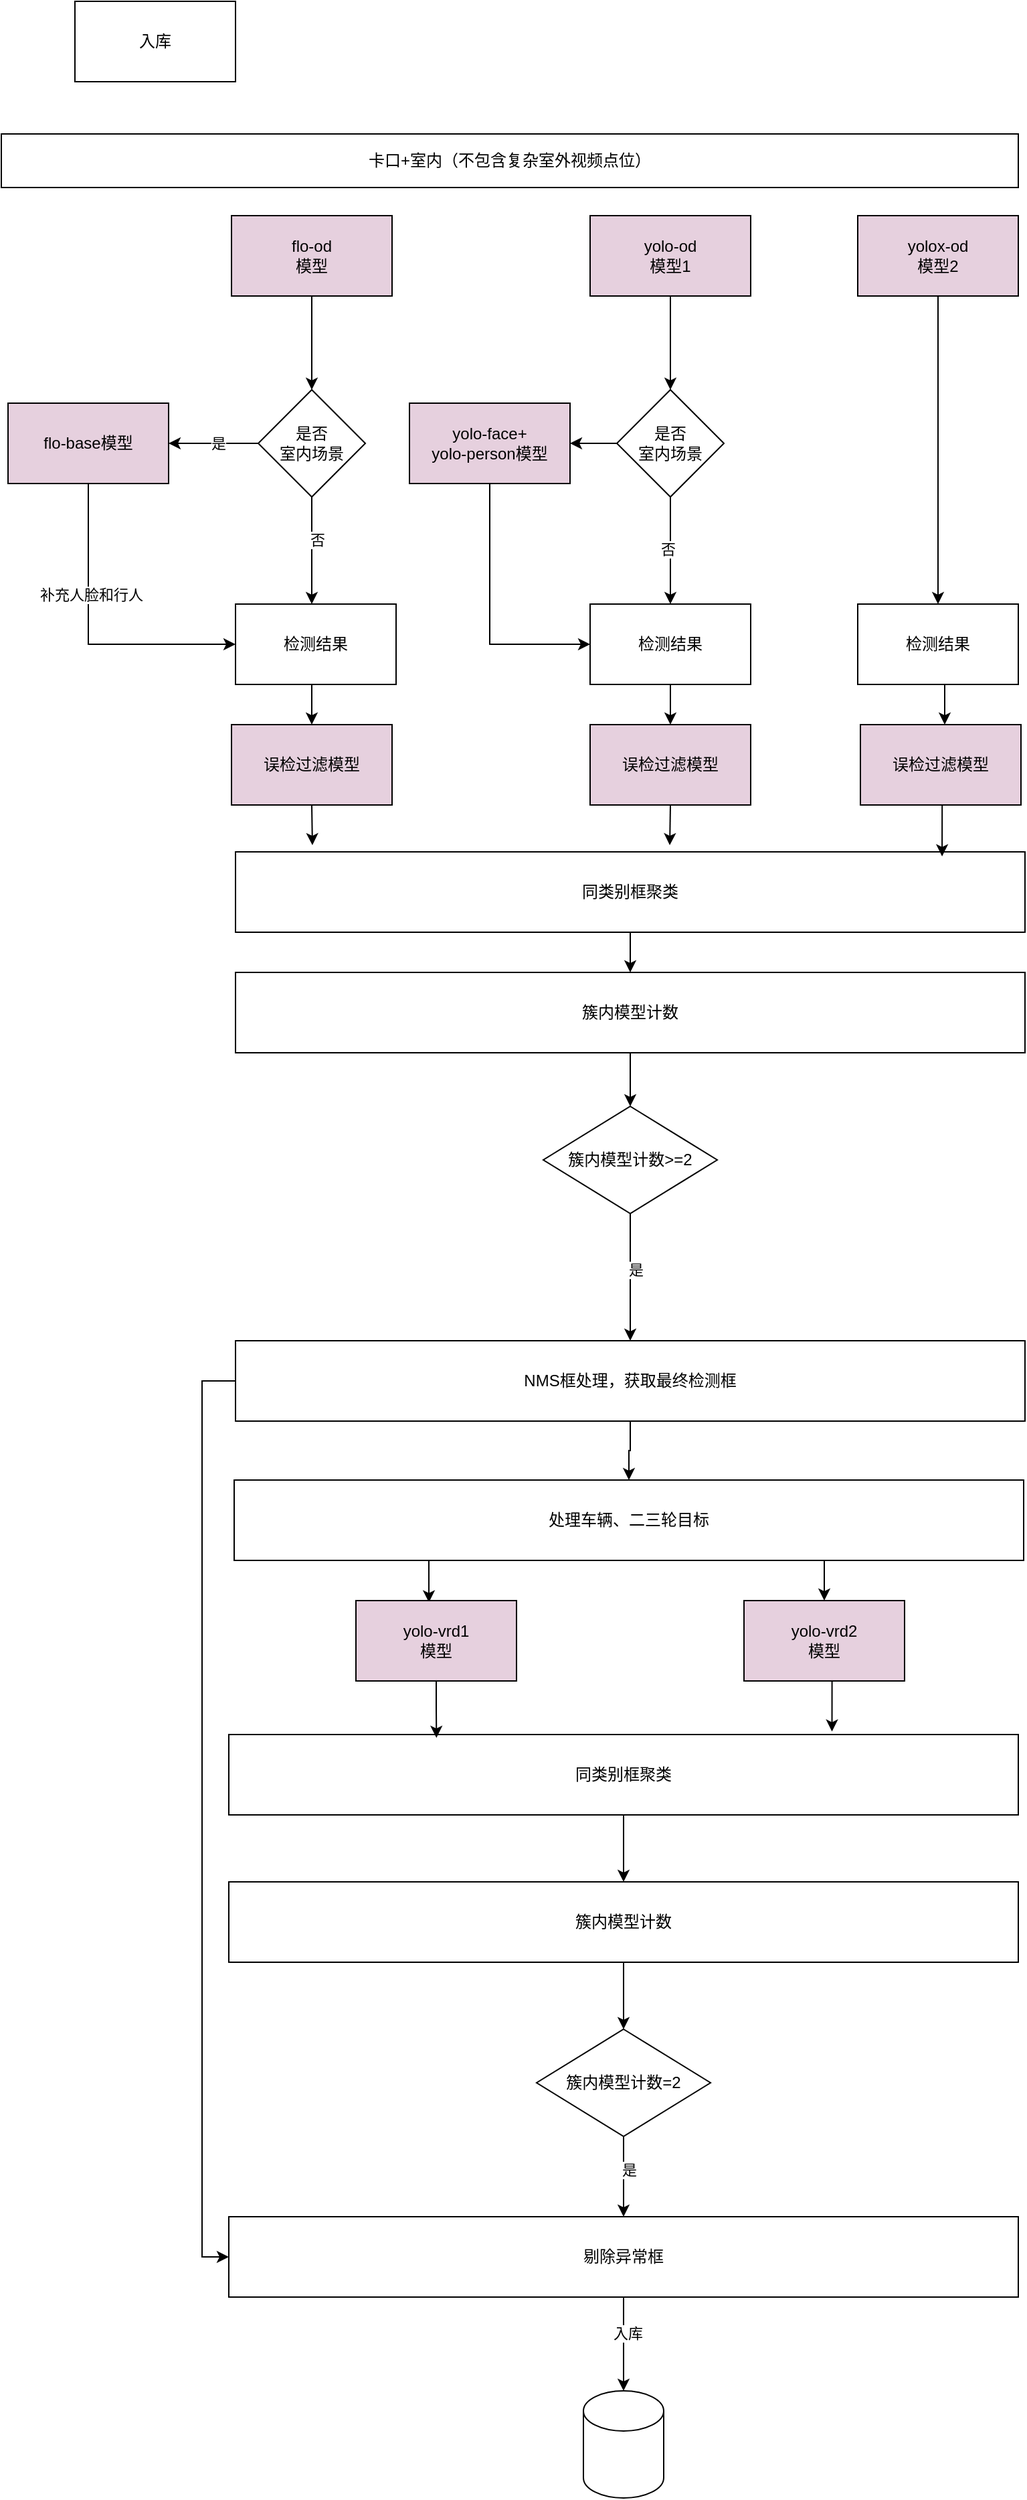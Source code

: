 <mxfile version="27.0.1">
  <diagram name="第 1 页" id="9opfUl3JKIg5s-sDdWxu">
    <mxGraphModel dx="1959" dy="914" grid="1" gridSize="10" guides="1" tooltips="1" connect="1" arrows="1" fold="1" page="1" pageScale="1" pageWidth="827" pageHeight="1169" math="0" shadow="0">
      <root>
        <mxCell id="0" />
        <mxCell id="1" parent="0" />
        <mxCell id="dXUoR89ki3mzmKilDUe6-32" value="入库" style="rounded=0;whiteSpace=wrap;html=1;" parent="1" vertex="1">
          <mxGeometry x="120" y="1030" width="120" height="60" as="geometry" />
        </mxCell>
        <mxCell id="B18N643OG5OTiS8_dy-o-23" value="" style="edgeStyle=orthogonalEdgeStyle;rounded=0;orthogonalLoop=1;jettySize=auto;html=1;" edge="1" parent="1" source="B18N643OG5OTiS8_dy-o-19">
          <mxGeometry relative="1" as="geometry">
            <mxPoint x="297" y="1320" as="targetPoint" />
          </mxGeometry>
        </mxCell>
        <mxCell id="B18N643OG5OTiS8_dy-o-19" value="flo-od&lt;div&gt;模型&lt;/div&gt;" style="rounded=0;whiteSpace=wrap;html=1;fillColor=#E6D0DE;" vertex="1" parent="1">
          <mxGeometry x="237" y="1190" width="120" height="60" as="geometry" />
        </mxCell>
        <mxCell id="B18N643OG5OTiS8_dy-o-39" value="" style="edgeStyle=orthogonalEdgeStyle;rounded=0;orthogonalLoop=1;jettySize=auto;html=1;" edge="1" parent="1" source="B18N643OG5OTiS8_dy-o-20" target="B18N643OG5OTiS8_dy-o-38">
          <mxGeometry relative="1" as="geometry" />
        </mxCell>
        <mxCell id="B18N643OG5OTiS8_dy-o-20" value="yolo-od&lt;div&gt;模型1&lt;/div&gt;" style="rounded=0;whiteSpace=wrap;html=1;fillColor=#E6D0DE;" vertex="1" parent="1">
          <mxGeometry x="505" y="1190" width="120" height="60" as="geometry" />
        </mxCell>
        <mxCell id="B18N643OG5OTiS8_dy-o-48" style="edgeStyle=orthogonalEdgeStyle;rounded=0;orthogonalLoop=1;jettySize=auto;html=1;exitX=0.5;exitY=1;exitDx=0;exitDy=0;entryX=0.5;entryY=0;entryDx=0;entryDy=0;" edge="1" parent="1" source="B18N643OG5OTiS8_dy-o-21" target="B18N643OG5OTiS8_dy-o-47">
          <mxGeometry relative="1" as="geometry" />
        </mxCell>
        <mxCell id="B18N643OG5OTiS8_dy-o-21" value="yolox-od&lt;div&gt;模型2&lt;/div&gt;" style="rounded=0;whiteSpace=wrap;html=1;fillColor=#E6D0DE;" vertex="1" parent="1">
          <mxGeometry x="705" y="1190" width="120" height="60" as="geometry" />
        </mxCell>
        <mxCell id="B18N643OG5OTiS8_dy-o-26" value="" style="edgeStyle=orthogonalEdgeStyle;rounded=0;orthogonalLoop=1;jettySize=auto;html=1;" edge="1" parent="1" source="B18N643OG5OTiS8_dy-o-24" target="B18N643OG5OTiS8_dy-o-25">
          <mxGeometry relative="1" as="geometry" />
        </mxCell>
        <mxCell id="B18N643OG5OTiS8_dy-o-27" value="是" style="edgeLabel;html=1;align=center;verticalAlign=middle;resizable=0;points=[];" vertex="1" connectable="0" parent="B18N643OG5OTiS8_dy-o-26">
          <mxGeometry x="-0.101" relative="1" as="geometry">
            <mxPoint as="offset" />
          </mxGeometry>
        </mxCell>
        <mxCell id="B18N643OG5OTiS8_dy-o-28" style="edgeStyle=orthogonalEdgeStyle;rounded=0;orthogonalLoop=1;jettySize=auto;html=1;" edge="1" parent="1" source="B18N643OG5OTiS8_dy-o-24">
          <mxGeometry relative="1" as="geometry">
            <mxPoint x="297" y="1480" as="targetPoint" />
          </mxGeometry>
        </mxCell>
        <mxCell id="B18N643OG5OTiS8_dy-o-29" value="否" style="edgeLabel;html=1;align=center;verticalAlign=middle;resizable=0;points=[];" vertex="1" connectable="0" parent="B18N643OG5OTiS8_dy-o-28">
          <mxGeometry x="-0.208" y="4" relative="1" as="geometry">
            <mxPoint as="offset" />
          </mxGeometry>
        </mxCell>
        <mxCell id="B18N643OG5OTiS8_dy-o-24" value="是否&lt;div&gt;室内场景&lt;/div&gt;" style="rhombus;whiteSpace=wrap;html=1;" vertex="1" parent="1">
          <mxGeometry x="257" y="1320" width="80" height="80" as="geometry" />
        </mxCell>
        <mxCell id="B18N643OG5OTiS8_dy-o-35" style="edgeStyle=orthogonalEdgeStyle;rounded=0;orthogonalLoop=1;jettySize=auto;html=1;exitX=0.5;exitY=1;exitDx=0;exitDy=0;entryX=0;entryY=0.5;entryDx=0;entryDy=0;" edge="1" parent="1" source="B18N643OG5OTiS8_dy-o-25" target="B18N643OG5OTiS8_dy-o-30">
          <mxGeometry relative="1" as="geometry" />
        </mxCell>
        <mxCell id="B18N643OG5OTiS8_dy-o-36" value="补充人脸和行人" style="edgeLabel;html=1;align=center;verticalAlign=middle;resizable=0;points=[];" vertex="1" connectable="0" parent="B18N643OG5OTiS8_dy-o-35">
          <mxGeometry x="-0.278" y="2" relative="1" as="geometry">
            <mxPoint as="offset" />
          </mxGeometry>
        </mxCell>
        <mxCell id="B18N643OG5OTiS8_dy-o-25" value="flo-base模型" style="rounded=0;whiteSpace=wrap;html=1;fillColor=#E6D0DE;" vertex="1" parent="1">
          <mxGeometry x="70" y="1330" width="120" height="60" as="geometry" />
        </mxCell>
        <mxCell id="B18N643OG5OTiS8_dy-o-68" style="edgeStyle=orthogonalEdgeStyle;rounded=0;orthogonalLoop=1;jettySize=auto;html=1;exitX=0.5;exitY=1;exitDx=0;exitDy=0;entryX=0.5;entryY=0;entryDx=0;entryDy=0;" edge="1" parent="1" source="B18N643OG5OTiS8_dy-o-30" target="B18N643OG5OTiS8_dy-o-64">
          <mxGeometry relative="1" as="geometry" />
        </mxCell>
        <mxCell id="B18N643OG5OTiS8_dy-o-30" value="检测结果" style="rounded=0;whiteSpace=wrap;html=1;" vertex="1" parent="1">
          <mxGeometry x="240" y="1480" width="120" height="60" as="geometry" />
        </mxCell>
        <mxCell id="B18N643OG5OTiS8_dy-o-67" style="edgeStyle=orthogonalEdgeStyle;rounded=0;orthogonalLoop=1;jettySize=auto;html=1;exitX=0.5;exitY=1;exitDx=0;exitDy=0;entryX=0.5;entryY=0;entryDx=0;entryDy=0;" edge="1" parent="1" source="B18N643OG5OTiS8_dy-o-37" target="B18N643OG5OTiS8_dy-o-65">
          <mxGeometry relative="1" as="geometry" />
        </mxCell>
        <mxCell id="B18N643OG5OTiS8_dy-o-37" value="检测结果" style="rounded=0;whiteSpace=wrap;html=1;" vertex="1" parent="1">
          <mxGeometry x="505" y="1480" width="120" height="60" as="geometry" />
        </mxCell>
        <mxCell id="B18N643OG5OTiS8_dy-o-41" value="" style="edgeStyle=orthogonalEdgeStyle;rounded=0;orthogonalLoop=1;jettySize=auto;html=1;" edge="1" parent="1" source="B18N643OG5OTiS8_dy-o-38" target="B18N643OG5OTiS8_dy-o-40">
          <mxGeometry relative="1" as="geometry" />
        </mxCell>
        <mxCell id="B18N643OG5OTiS8_dy-o-44" value="" style="edgeStyle=orthogonalEdgeStyle;rounded=0;orthogonalLoop=1;jettySize=auto;html=1;" edge="1" parent="1" source="B18N643OG5OTiS8_dy-o-38" target="B18N643OG5OTiS8_dy-o-37">
          <mxGeometry relative="1" as="geometry" />
        </mxCell>
        <mxCell id="B18N643OG5OTiS8_dy-o-45" value="否" style="edgeLabel;html=1;align=center;verticalAlign=middle;resizable=0;points=[];" vertex="1" connectable="0" parent="B18N643OG5OTiS8_dy-o-44">
          <mxGeometry x="-0.026" y="-2" relative="1" as="geometry">
            <mxPoint as="offset" />
          </mxGeometry>
        </mxCell>
        <mxCell id="B18N643OG5OTiS8_dy-o-38" value="是否&lt;div&gt;室内场景&lt;/div&gt;" style="rhombus;whiteSpace=wrap;html=1;" vertex="1" parent="1">
          <mxGeometry x="525" y="1320" width="80" height="80" as="geometry" />
        </mxCell>
        <mxCell id="B18N643OG5OTiS8_dy-o-43" style="edgeStyle=orthogonalEdgeStyle;rounded=0;orthogonalLoop=1;jettySize=auto;html=1;exitX=0.5;exitY=1;exitDx=0;exitDy=0;entryX=0;entryY=0.5;entryDx=0;entryDy=0;" edge="1" parent="1" source="B18N643OG5OTiS8_dy-o-40" target="B18N643OG5OTiS8_dy-o-37">
          <mxGeometry relative="1" as="geometry" />
        </mxCell>
        <mxCell id="B18N643OG5OTiS8_dy-o-40" value="yolo-face+&lt;div&gt;yolo-person模型&lt;/div&gt;" style="rounded=0;whiteSpace=wrap;html=1;fillColor=#E6D0DE;" vertex="1" parent="1">
          <mxGeometry x="370" y="1330" width="120" height="60" as="geometry" />
        </mxCell>
        <mxCell id="B18N643OG5OTiS8_dy-o-46" value="卡口+室内（不包含复杂室外视频点位）" style="rounded=0;whiteSpace=wrap;html=1;" vertex="1" parent="1">
          <mxGeometry x="65" y="1129" width="760" height="40" as="geometry" />
        </mxCell>
        <mxCell id="B18N643OG5OTiS8_dy-o-50" style="edgeStyle=orthogonalEdgeStyle;rounded=0;orthogonalLoop=1;jettySize=auto;html=1;exitX=0.5;exitY=1;exitDx=0;exitDy=0;" edge="1" parent="1" source="B18N643OG5OTiS8_dy-o-47">
          <mxGeometry relative="1" as="geometry">
            <mxPoint x="770" y="1570" as="targetPoint" />
          </mxGeometry>
        </mxCell>
        <mxCell id="B18N643OG5OTiS8_dy-o-47" value="检测结果" style="rounded=0;whiteSpace=wrap;html=1;" vertex="1" parent="1">
          <mxGeometry x="705" y="1480" width="120" height="60" as="geometry" />
        </mxCell>
        <mxCell id="B18N643OG5OTiS8_dy-o-55" style="edgeStyle=orthogonalEdgeStyle;rounded=0;orthogonalLoop=1;jettySize=auto;html=1;exitX=0.5;exitY=1;exitDx=0;exitDy=0;entryX=0.5;entryY=0;entryDx=0;entryDy=0;" edge="1" parent="1" source="B18N643OG5OTiS8_dy-o-49" target="B18N643OG5OTiS8_dy-o-54">
          <mxGeometry relative="1" as="geometry" />
        </mxCell>
        <mxCell id="B18N643OG5OTiS8_dy-o-49" value="同类别框聚类" style="rounded=0;whiteSpace=wrap;html=1;" vertex="1" parent="1">
          <mxGeometry x="240" y="1665" width="590" height="60" as="geometry" />
        </mxCell>
        <mxCell id="B18N643OG5OTiS8_dy-o-57" style="edgeStyle=orthogonalEdgeStyle;rounded=0;orthogonalLoop=1;jettySize=auto;html=1;" edge="1" parent="1" source="B18N643OG5OTiS8_dy-o-54" target="B18N643OG5OTiS8_dy-o-56">
          <mxGeometry relative="1" as="geometry" />
        </mxCell>
        <mxCell id="B18N643OG5OTiS8_dy-o-54" value="簇内模型计数" style="rounded=0;whiteSpace=wrap;html=1;" vertex="1" parent="1">
          <mxGeometry x="240" y="1755" width="590" height="60" as="geometry" />
        </mxCell>
        <mxCell id="B18N643OG5OTiS8_dy-o-93" style="edgeStyle=orthogonalEdgeStyle;rounded=0;orthogonalLoop=1;jettySize=auto;html=1;exitX=0.5;exitY=1;exitDx=0;exitDy=0;entryX=0.5;entryY=0;entryDx=0;entryDy=0;" edge="1" parent="1" source="B18N643OG5OTiS8_dy-o-56" target="B18N643OG5OTiS8_dy-o-92">
          <mxGeometry relative="1" as="geometry" />
        </mxCell>
        <mxCell id="B18N643OG5OTiS8_dy-o-94" value="是" style="edgeLabel;html=1;align=center;verticalAlign=middle;resizable=0;points=[];" vertex="1" connectable="0" parent="B18N643OG5OTiS8_dy-o-93">
          <mxGeometry x="-0.124" y="4" relative="1" as="geometry">
            <mxPoint as="offset" />
          </mxGeometry>
        </mxCell>
        <mxCell id="B18N643OG5OTiS8_dy-o-56" value="簇内模型计数&amp;gt;=2" style="rhombus;whiteSpace=wrap;html=1;" vertex="1" parent="1">
          <mxGeometry x="470" y="1855" width="130" height="80" as="geometry" />
        </mxCell>
        <mxCell id="B18N643OG5OTiS8_dy-o-61" value="yolo-vrd2&lt;div&gt;模型&lt;/div&gt;" style="rounded=0;whiteSpace=wrap;html=1;fillColor=#E6D0DE;" vertex="1" parent="1">
          <mxGeometry x="620" y="2224" width="120" height="60" as="geometry" />
        </mxCell>
        <mxCell id="B18N643OG5OTiS8_dy-o-69" style="edgeStyle=orthogonalEdgeStyle;rounded=0;orthogonalLoop=1;jettySize=auto;html=1;exitX=0.5;exitY=1;exitDx=0;exitDy=0;" edge="1" parent="1" source="B18N643OG5OTiS8_dy-o-64">
          <mxGeometry relative="1" as="geometry">
            <mxPoint x="297.471" y="1660" as="targetPoint" />
          </mxGeometry>
        </mxCell>
        <mxCell id="B18N643OG5OTiS8_dy-o-64" value="误检过滤模型" style="rounded=0;whiteSpace=wrap;html=1;fillColor=#E6D0DE;" vertex="1" parent="1">
          <mxGeometry x="237" y="1570" width="120" height="60" as="geometry" />
        </mxCell>
        <mxCell id="B18N643OG5OTiS8_dy-o-70" style="edgeStyle=orthogonalEdgeStyle;rounded=0;orthogonalLoop=1;jettySize=auto;html=1;exitX=0.5;exitY=1;exitDx=0;exitDy=0;" edge="1" parent="1" source="B18N643OG5OTiS8_dy-o-65">
          <mxGeometry relative="1" as="geometry">
            <mxPoint x="564.529" y="1660" as="targetPoint" />
          </mxGeometry>
        </mxCell>
        <mxCell id="B18N643OG5OTiS8_dy-o-65" value="误检过滤模型" style="rounded=0;whiteSpace=wrap;html=1;fillColor=#E6D0DE;" vertex="1" parent="1">
          <mxGeometry x="505" y="1570" width="120" height="60" as="geometry" />
        </mxCell>
        <mxCell id="B18N643OG5OTiS8_dy-o-66" value="误检过滤模型" style="rounded=0;whiteSpace=wrap;html=1;fillColor=#E6D0DE;" vertex="1" parent="1">
          <mxGeometry x="707" y="1570" width="120" height="60" as="geometry" />
        </mxCell>
        <mxCell id="B18N643OG5OTiS8_dy-o-71" style="edgeStyle=orthogonalEdgeStyle;rounded=0;orthogonalLoop=1;jettySize=auto;html=1;exitX=0.5;exitY=1;exitDx=0;exitDy=0;entryX=0.895;entryY=0.056;entryDx=0;entryDy=0;entryPerimeter=0;" edge="1" parent="1" source="B18N643OG5OTiS8_dy-o-66" target="B18N643OG5OTiS8_dy-o-49">
          <mxGeometry relative="1" as="geometry" />
        </mxCell>
        <mxCell id="B18N643OG5OTiS8_dy-o-75" style="edgeStyle=orthogonalEdgeStyle;rounded=0;orthogonalLoop=1;jettySize=auto;html=1;exitX=0.75;exitY=1;exitDx=0;exitDy=0;entryX=0.5;entryY=0;entryDx=0;entryDy=0;" edge="1" parent="1" source="B18N643OG5OTiS8_dy-o-73" target="B18N643OG5OTiS8_dy-o-61">
          <mxGeometry relative="1" as="geometry" />
        </mxCell>
        <mxCell id="B18N643OG5OTiS8_dy-o-73" value="处理车辆、二三轮目标" style="rounded=0;whiteSpace=wrap;html=1;" vertex="1" parent="1">
          <mxGeometry x="239" y="2134" width="590" height="60" as="geometry" />
        </mxCell>
        <mxCell id="B18N643OG5OTiS8_dy-o-74" style="edgeStyle=orthogonalEdgeStyle;rounded=0;orthogonalLoop=1;jettySize=auto;html=1;exitX=0.25;exitY=1;exitDx=0;exitDy=0;entryX=0.621;entryY=0.022;entryDx=0;entryDy=0;entryPerimeter=0;" edge="1" parent="1" source="B18N643OG5OTiS8_dy-o-73">
          <mxGeometry relative="1" as="geometry">
            <mxPoint x="384.52" y="2225.32" as="targetPoint" />
          </mxGeometry>
        </mxCell>
        <mxCell id="B18N643OG5OTiS8_dy-o-76" value="yolo-vrd1&lt;div&gt;模型&lt;/div&gt;" style="rounded=0;whiteSpace=wrap;html=1;fillColor=#E6D0DE;" vertex="1" parent="1">
          <mxGeometry x="330" y="2224" width="120" height="60" as="geometry" />
        </mxCell>
        <mxCell id="B18N643OG5OTiS8_dy-o-85" style="edgeStyle=orthogonalEdgeStyle;rounded=0;orthogonalLoop=1;jettySize=auto;html=1;exitX=0.5;exitY=1;exitDx=0;exitDy=0;entryX=0.5;entryY=0;entryDx=0;entryDy=0;" edge="1" parent="1" source="B18N643OG5OTiS8_dy-o-77" target="B18N643OG5OTiS8_dy-o-78">
          <mxGeometry relative="1" as="geometry" />
        </mxCell>
        <mxCell id="B18N643OG5OTiS8_dy-o-77" value="同类别框聚类" style="rounded=0;whiteSpace=wrap;html=1;" vertex="1" parent="1">
          <mxGeometry x="235" y="2324" width="590" height="60" as="geometry" />
        </mxCell>
        <mxCell id="B18N643OG5OTiS8_dy-o-86" style="edgeStyle=orthogonalEdgeStyle;rounded=0;orthogonalLoop=1;jettySize=auto;html=1;exitX=0.5;exitY=1;exitDx=0;exitDy=0;" edge="1" parent="1" source="B18N643OG5OTiS8_dy-o-78" target="B18N643OG5OTiS8_dy-o-80">
          <mxGeometry relative="1" as="geometry" />
        </mxCell>
        <mxCell id="B18N643OG5OTiS8_dy-o-78" value="簇内模型计数" style="rounded=0;whiteSpace=wrap;html=1;" vertex="1" parent="1">
          <mxGeometry x="235" y="2434" width="590" height="60" as="geometry" />
        </mxCell>
        <mxCell id="B18N643OG5OTiS8_dy-o-90" style="edgeStyle=orthogonalEdgeStyle;rounded=0;orthogonalLoop=1;jettySize=auto;html=1;" edge="1" parent="1" source="B18N643OG5OTiS8_dy-o-79" target="B18N643OG5OTiS8_dy-o-89">
          <mxGeometry relative="1" as="geometry" />
        </mxCell>
        <mxCell id="B18N643OG5OTiS8_dy-o-91" value="入库" style="edgeLabel;html=1;align=center;verticalAlign=middle;resizable=0;points=[];" vertex="1" connectable="0" parent="B18N643OG5OTiS8_dy-o-90">
          <mxGeometry x="-0.224" y="3" relative="1" as="geometry">
            <mxPoint as="offset" />
          </mxGeometry>
        </mxCell>
        <mxCell id="B18N643OG5OTiS8_dy-o-79" value="剔除异常框" style="rounded=0;whiteSpace=wrap;html=1;" vertex="1" parent="1">
          <mxGeometry x="235" y="2684" width="590" height="60" as="geometry" />
        </mxCell>
        <mxCell id="B18N643OG5OTiS8_dy-o-87" style="edgeStyle=orthogonalEdgeStyle;rounded=0;orthogonalLoop=1;jettySize=auto;html=1;exitX=0.5;exitY=1;exitDx=0;exitDy=0;entryX=0.5;entryY=0;entryDx=0;entryDy=0;" edge="1" parent="1" source="B18N643OG5OTiS8_dy-o-80" target="B18N643OG5OTiS8_dy-o-79">
          <mxGeometry relative="1" as="geometry" />
        </mxCell>
        <mxCell id="B18N643OG5OTiS8_dy-o-88" value="是" style="edgeLabel;html=1;align=center;verticalAlign=middle;resizable=0;points=[];" vertex="1" connectable="0" parent="B18N643OG5OTiS8_dy-o-87">
          <mxGeometry x="-0.172" y="4" relative="1" as="geometry">
            <mxPoint as="offset" />
          </mxGeometry>
        </mxCell>
        <mxCell id="B18N643OG5OTiS8_dy-o-80" value="簇内模型计数=2" style="rhombus;whiteSpace=wrap;html=1;" vertex="1" parent="1">
          <mxGeometry x="465" y="2544" width="130" height="80" as="geometry" />
        </mxCell>
        <mxCell id="B18N643OG5OTiS8_dy-o-81" style="edgeStyle=orthogonalEdgeStyle;rounded=0;orthogonalLoop=1;jettySize=auto;html=1;exitX=0.5;exitY=1;exitDx=0;exitDy=0;entryX=0.263;entryY=0.041;entryDx=0;entryDy=0;entryPerimeter=0;" edge="1" parent="1" source="B18N643OG5OTiS8_dy-o-76" target="B18N643OG5OTiS8_dy-o-77">
          <mxGeometry relative="1" as="geometry" />
        </mxCell>
        <mxCell id="B18N643OG5OTiS8_dy-o-84" style="edgeStyle=orthogonalEdgeStyle;rounded=0;orthogonalLoop=1;jettySize=auto;html=1;exitX=0.5;exitY=1;exitDx=0;exitDy=0;entryX=0.764;entryY=-0.037;entryDx=0;entryDy=0;entryPerimeter=0;" edge="1" parent="1" source="B18N643OG5OTiS8_dy-o-61" target="B18N643OG5OTiS8_dy-o-77">
          <mxGeometry relative="1" as="geometry" />
        </mxCell>
        <mxCell id="B18N643OG5OTiS8_dy-o-89" value="" style="shape=cylinder3;whiteSpace=wrap;html=1;boundedLbl=1;backgroundOutline=1;size=15;" vertex="1" parent="1">
          <mxGeometry x="500" y="2814" width="60" height="80" as="geometry" />
        </mxCell>
        <mxCell id="B18N643OG5OTiS8_dy-o-97" style="edgeStyle=orthogonalEdgeStyle;rounded=0;orthogonalLoop=1;jettySize=auto;html=1;exitX=0.5;exitY=1;exitDx=0;exitDy=0;entryX=0.5;entryY=0;entryDx=0;entryDy=0;" edge="1" parent="1" source="B18N643OG5OTiS8_dy-o-92" target="B18N643OG5OTiS8_dy-o-73">
          <mxGeometry relative="1" as="geometry" />
        </mxCell>
        <mxCell id="B18N643OG5OTiS8_dy-o-102" style="edgeStyle=orthogonalEdgeStyle;rounded=0;orthogonalLoop=1;jettySize=auto;html=1;exitX=0;exitY=0.5;exitDx=0;exitDy=0;entryX=0;entryY=0.5;entryDx=0;entryDy=0;" edge="1" parent="1" source="B18N643OG5OTiS8_dy-o-92" target="B18N643OG5OTiS8_dy-o-79">
          <mxGeometry relative="1" as="geometry" />
        </mxCell>
        <mxCell id="B18N643OG5OTiS8_dy-o-92" value="NMS框处理，获取最终检测框" style="rounded=0;whiteSpace=wrap;html=1;" vertex="1" parent="1">
          <mxGeometry x="240" y="2030" width="590" height="60" as="geometry" />
        </mxCell>
      </root>
    </mxGraphModel>
  </diagram>
</mxfile>
